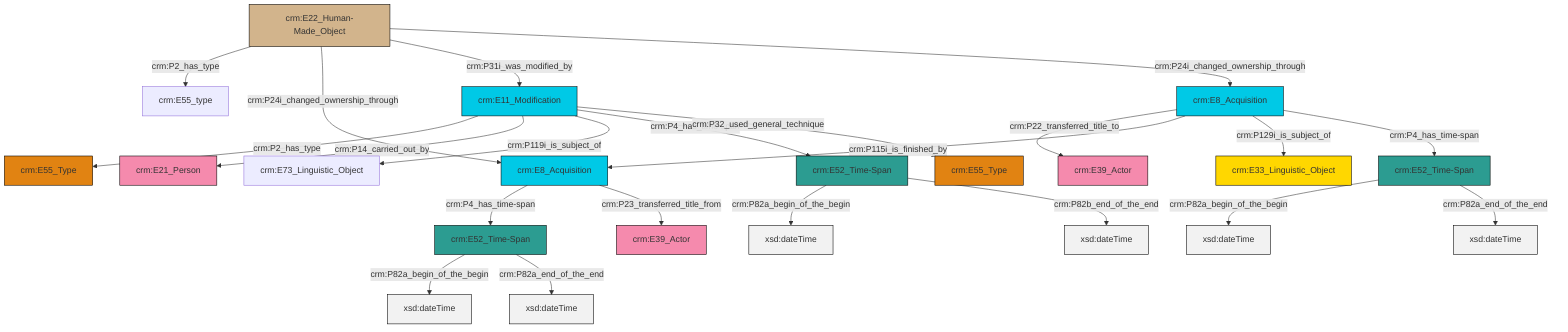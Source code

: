 graph TD
classDef Literal fill:#f2f2f2,stroke:#000000;
classDef CRM_Entity fill:#FFFFFF,stroke:#000000;
classDef Temporal_Entity fill:#00C9E6, stroke:#000000;
classDef Type fill:#E18312, stroke:#000000;
classDef Time-Span fill:#2C9C91, stroke:#000000;
classDef Appellation fill:#FFEB7F, stroke:#000000;
classDef Place fill:#008836, stroke:#000000;
classDef Persistent_Item fill:#B266B2, stroke:#000000;
classDef Conceptual_Object fill:#FFD700, stroke:#000000;
classDef Physical_Thing fill:#D2B48C, stroke:#000000;
classDef Actor fill:#f58aad, stroke:#000000;
classDef PC_Classes fill:#4ce600, stroke:#000000;
classDef Multi fill:#cccccc,stroke:#000000;

6["crm:E52_Time-Span"]:::Time-Span -->|crm:P82a_begin_of_the_begin| 7[xsd:dateTime]:::Literal
8["crm:E8_Acquisition"]:::Temporal_Entity -->|crm:P22_transferred_title_to| 9["crm:E39_Actor"]:::Actor
6["crm:E52_Time-Span"]:::Time-Span -->|crm:P82b_end_of_the_end| 10[xsd:dateTime]:::Literal
13["crm:E52_Time-Span"]:::Time-Span -->|crm:P82a_begin_of_the_begin| 14[xsd:dateTime]:::Literal
8["crm:E8_Acquisition"]:::Temporal_Entity -->|crm:P115i_is_finished_by| 15["crm:E8_Acquisition"]:::Temporal_Entity
8["crm:E8_Acquisition"]:::Temporal_Entity -->|crm:P129i_is_subject_of| 16["crm:E33_Linguistic_Object"]:::Conceptual_Object
13["crm:E52_Time-Span"]:::Time-Span -->|crm:P82a_end_of_the_end| 17[xsd:dateTime]:::Literal
4["crm:E11_Modification"]:::Temporal_Entity -->|crm:P2_has_type| 18["crm:E55_Type"]:::Type
19["crm:E22_Human-Made_Object"]:::Physical_Thing -->|crm:P2_has_type| 20["crm:E55_type"]:::Default
4["crm:E11_Modification"]:::Temporal_Entity -->|crm:P14_carried_out_by| 22["crm:E21_Person"]:::Actor
19["crm:E22_Human-Made_Object"]:::Physical_Thing -->|crm:P24i_changed_ownership_through| 15["crm:E8_Acquisition"]:::Temporal_Entity
15["crm:E8_Acquisition"]:::Temporal_Entity -->|crm:P4_has_time-span| 13["crm:E52_Time-Span"]:::Time-Span
19["crm:E22_Human-Made_Object"]:::Physical_Thing -->|crm:P31i_was_modified_by| 4["crm:E11_Modification"]:::Temporal_Entity
19["crm:E22_Human-Made_Object"]:::Physical_Thing -->|crm:P24i_changed_ownership_through| 8["crm:E8_Acquisition"]:::Temporal_Entity
4["crm:E11_Modification"]:::Temporal_Entity -->|crm:P119i_is_subject_of| 2["crm:E73_Linguistic_Object"]:::Default
15["crm:E8_Acquisition"]:::Temporal_Entity -->|crm:P23_transferred_title_from| 0["crm:E39_Actor"]:::Actor
11["crm:E52_Time-Span"]:::Time-Span -->|crm:P82a_begin_of_the_begin| 31[xsd:dateTime]:::Literal
8["crm:E8_Acquisition"]:::Temporal_Entity -->|crm:P4_has_time-span| 11["crm:E52_Time-Span"]:::Time-Span
4["crm:E11_Modification"]:::Temporal_Entity -->|crm:P4_has_time-span| 6["crm:E52_Time-Span"]:::Time-Span
11["crm:E52_Time-Span"]:::Time-Span -->|crm:P82a_end_of_the_end| 33[xsd:dateTime]:::Literal
4["crm:E11_Modification"]:::Temporal_Entity -->|crm:P32_used_general_technique| 25["crm:E55_Type"]:::Type